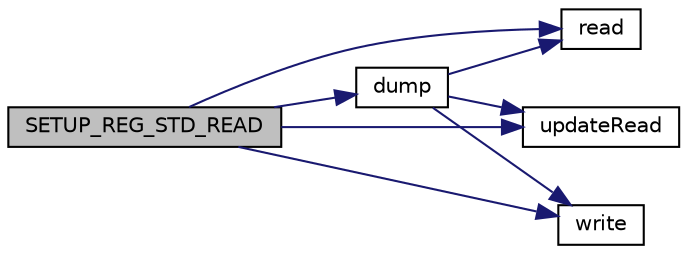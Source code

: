 digraph "SETUP_REG_STD_READ"
{
  edge [fontname="Helvetica",fontsize="10",labelfontname="Helvetica",labelfontsize="10"];
  node [fontname="Helvetica",fontsize="10",shape=record];
  rankdir="LR";
  Node12 [label="SETUP_REG_STD_READ",height=0.2,width=0.4,color="black", fillcolor="grey75", style="filled", fontcolor="black"];
  Node12 -> Node13 [color="midnightblue",fontsize="10",style="solid",fontname="Helvetica"];
  Node13 [label="dump",height=0.2,width=0.4,color="black", fillcolor="white", style="filled",URL="$d4/deb/timer__registers_8h.html#a5ef79f79723cddd5234dc46d851bc381"];
  Node13 -> Node14 [color="midnightblue",fontsize="10",style="solid",fontname="Helvetica"];
  Node14 [label="read",height=0.2,width=0.4,color="black", fillcolor="white", style="filled",URL="$d4/deb/timer__registers_8h.html#a09f5b14b501866a7dd4f34f03b7024cc"];
  Node13 -> Node15 [color="midnightblue",fontsize="10",style="solid",fontname="Helvetica"];
  Node15 [label="updateRead",height=0.2,width=0.4,color="black", fillcolor="white", style="filled",URL="$d4/deb/timer__registers_8h.html#a52a09a727a67091a66ca99866fbd9835"];
  Node13 -> Node16 [color="midnightblue",fontsize="10",style="solid",fontname="Helvetica"];
  Node16 [label="write",height=0.2,width=0.4,color="black", fillcolor="white", style="filled",URL="$d4/deb/timer__registers_8h.html#a1b0b8be141a47a8a7fcb470b2f68aabe"];
  Node12 -> Node14 [color="midnightblue",fontsize="10",style="solid",fontname="Helvetica"];
  Node12 -> Node15 [color="midnightblue",fontsize="10",style="solid",fontname="Helvetica"];
  Node12 -> Node16 [color="midnightblue",fontsize="10",style="solid",fontname="Helvetica"];
}
